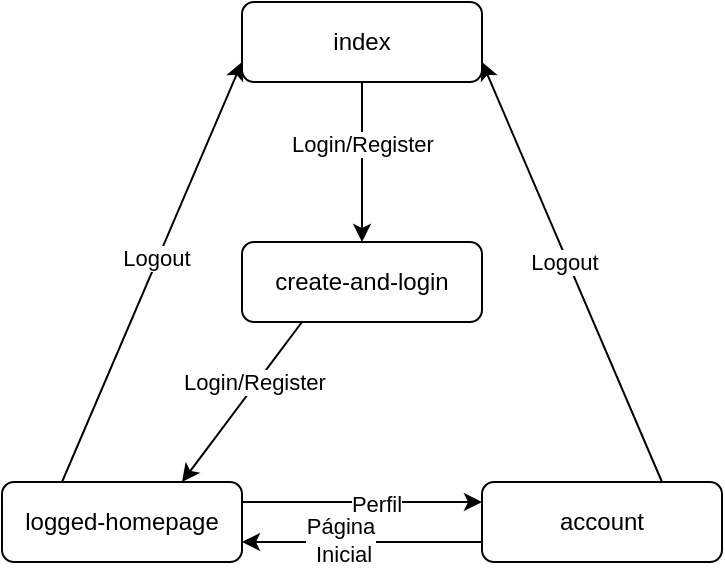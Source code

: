 <mxfile version="18.0.2"><diagram id="3AyTTtNa0aXbyX0aJ6jv" name="Page-1"><mxGraphModel dx="813" dy="438" grid="1" gridSize="10" guides="1" tooltips="1" connect="1" arrows="1" fold="1" page="1" pageScale="1" pageWidth="827" pageHeight="1169" math="0" shadow="0"><root><mxCell id="0"/><mxCell id="1" parent="0"/><mxCell id="YWy1K3I1XAEav7oFwhbm-1" value="index" style="rounded=1;whiteSpace=wrap;html=1;" vertex="1" parent="1"><mxGeometry x="280" y="200" width="120" height="40" as="geometry"/></mxCell><mxCell id="YWy1K3I1XAEav7oFwhbm-2" value="create-and-login" style="rounded=1;whiteSpace=wrap;html=1;" vertex="1" parent="1"><mxGeometry x="280" y="320" width="120" height="40" as="geometry"/></mxCell><mxCell id="YWy1K3I1XAEav7oFwhbm-3" value="logged-homepage" style="rounded=1;whiteSpace=wrap;html=1;" vertex="1" parent="1"><mxGeometry x="160" y="440" width="120" height="40" as="geometry"/></mxCell><mxCell id="YWy1K3I1XAEav7oFwhbm-4" value="account" style="rounded=1;whiteSpace=wrap;html=1;" vertex="1" parent="1"><mxGeometry x="400" y="440" width="120" height="40" as="geometry"/></mxCell><mxCell id="YWy1K3I1XAEav7oFwhbm-5" value="" style="endArrow=classic;html=1;rounded=0;entryX=0.5;entryY=0;entryDx=0;entryDy=0;exitX=0.5;exitY=1;exitDx=0;exitDy=0;" edge="1" parent="1" source="YWy1K3I1XAEav7oFwhbm-1" target="YWy1K3I1XAEav7oFwhbm-2"><mxGeometry width="50" height="50" relative="1" as="geometry"><mxPoint x="190" y="370" as="sourcePoint"/><mxPoint x="240" y="320" as="targetPoint"/></mxGeometry></mxCell><mxCell id="YWy1K3I1XAEav7oFwhbm-12" value="Login/Register" style="edgeLabel;html=1;align=center;verticalAlign=middle;resizable=0;points=[];" vertex="1" connectable="0" parent="YWy1K3I1XAEav7oFwhbm-5"><mxGeometry x="-0.236" relative="1" as="geometry"><mxPoint as="offset"/></mxGeometry></mxCell><mxCell id="YWy1K3I1XAEav7oFwhbm-11" value="" style="endArrow=classic;html=1;rounded=0;exitX=0.25;exitY=1;exitDx=0;exitDy=0;entryX=0.75;entryY=0;entryDx=0;entryDy=0;" edge="1" parent="1" source="YWy1K3I1XAEav7oFwhbm-2" target="YWy1K3I1XAEav7oFwhbm-3"><mxGeometry width="50" height="50" relative="1" as="geometry"><mxPoint x="370" y="430" as="sourcePoint"/><mxPoint x="420" y="380" as="targetPoint"/></mxGeometry></mxCell><mxCell id="YWy1K3I1XAEav7oFwhbm-13" value="Login/Register" style="edgeLabel;html=1;align=center;verticalAlign=middle;resizable=0;points=[];" vertex="1" connectable="0" parent="YWy1K3I1XAEav7oFwhbm-11"><mxGeometry x="-0.233" y="-2" relative="1" as="geometry"><mxPoint as="offset"/></mxGeometry></mxCell><mxCell id="YWy1K3I1XAEav7oFwhbm-14" value="" style="endArrow=classic;html=1;rounded=0;exitX=1;exitY=0.25;exitDx=0;exitDy=0;entryX=0;entryY=0.25;entryDx=0;entryDy=0;" edge="1" parent="1" source="YWy1K3I1XAEav7oFwhbm-3" target="YWy1K3I1XAEav7oFwhbm-4"><mxGeometry width="50" height="50" relative="1" as="geometry"><mxPoint x="370" y="430" as="sourcePoint"/><mxPoint x="420" y="380" as="targetPoint"/></mxGeometry></mxCell><mxCell id="YWy1K3I1XAEav7oFwhbm-15" value="Perfil" style="edgeLabel;html=1;align=center;verticalAlign=middle;resizable=0;points=[];" vertex="1" connectable="0" parent="YWy1K3I1XAEav7oFwhbm-14"><mxGeometry x="0.117" y="-1" relative="1" as="geometry"><mxPoint as="offset"/></mxGeometry></mxCell><mxCell id="YWy1K3I1XAEav7oFwhbm-16" value="" style="endArrow=classic;html=1;rounded=0;exitX=0;exitY=0.75;exitDx=0;exitDy=0;entryX=1;entryY=0.75;entryDx=0;entryDy=0;" edge="1" parent="1" source="YWy1K3I1XAEav7oFwhbm-4" target="YWy1K3I1XAEav7oFwhbm-3"><mxGeometry width="50" height="50" relative="1" as="geometry"><mxPoint x="370" y="430" as="sourcePoint"/><mxPoint x="420" y="380" as="targetPoint"/></mxGeometry></mxCell><mxCell id="YWy1K3I1XAEav7oFwhbm-17" value="Página&lt;br&gt;&amp;nbsp;Inicial" style="edgeLabel;html=1;align=center;verticalAlign=middle;resizable=0;points=[];" vertex="1" connectable="0" parent="YWy1K3I1XAEav7oFwhbm-16"><mxGeometry x="0.188" y="-1" relative="1" as="geometry"><mxPoint as="offset"/></mxGeometry></mxCell><mxCell id="YWy1K3I1XAEav7oFwhbm-18" value="" style="endArrow=classic;html=1;rounded=0;exitX=0.25;exitY=0;exitDx=0;exitDy=0;entryX=0;entryY=0.75;entryDx=0;entryDy=0;" edge="1" parent="1" source="YWy1K3I1XAEav7oFwhbm-3" target="YWy1K3I1XAEav7oFwhbm-1"><mxGeometry width="50" height="50" relative="1" as="geometry"><mxPoint x="370" y="420" as="sourcePoint"/><mxPoint x="420" y="370" as="targetPoint"/></mxGeometry></mxCell><mxCell id="YWy1K3I1XAEav7oFwhbm-19" value="Logout" style="edgeLabel;html=1;align=center;verticalAlign=middle;resizable=0;points=[];" vertex="1" connectable="0" parent="YWy1K3I1XAEav7oFwhbm-18"><mxGeometry x="0.067" y="1" relative="1" as="geometry"><mxPoint as="offset"/></mxGeometry></mxCell><mxCell id="YWy1K3I1XAEav7oFwhbm-20" value="" style="endArrow=classic;html=1;rounded=0;exitX=0.75;exitY=0;exitDx=0;exitDy=0;entryX=1;entryY=0.75;entryDx=0;entryDy=0;" edge="1" parent="1" source="YWy1K3I1XAEav7oFwhbm-4" target="YWy1K3I1XAEav7oFwhbm-1"><mxGeometry width="50" height="50" relative="1" as="geometry"><mxPoint x="370" y="420" as="sourcePoint"/><mxPoint x="420" y="370" as="targetPoint"/></mxGeometry></mxCell><mxCell id="YWy1K3I1XAEav7oFwhbm-21" value="Logout" style="edgeLabel;html=1;align=center;verticalAlign=middle;resizable=0;points=[];" vertex="1" connectable="0" parent="YWy1K3I1XAEav7oFwhbm-20"><mxGeometry x="-0.074" y="1" relative="1" as="geometry"><mxPoint x="-7" y="-13" as="offset"/></mxGeometry></mxCell></root></mxGraphModel></diagram></mxfile>